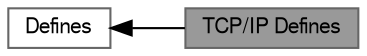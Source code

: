 digraph "TCP/IP Defines"
{
 // LATEX_PDF_SIZE
  bgcolor="transparent";
  edge [fontname=FreeSans,fontsize=10,labelfontname=FreeSans,labelfontsize=10];
  node [fontname=FreeSans,fontsize=10,shape=box,height=0.2,width=0.4];
  rankdir=LR;
  Node1 [label="TCP/IP Defines",height=0.2,width=0.4,color="gray40", fillcolor="grey60", style="filled", fontcolor="black",tooltip="The following list of macros are used to define constants used throughout the socket layer."];
  Node2 [label="Defines",height=0.2,width=0.4,color="grey40", fillcolor="white", style="filled",URL="$group___socket_defines.html",tooltip=" "];
  Node2->Node1 [shape=plaintext, dir="back", style="solid"];
}
